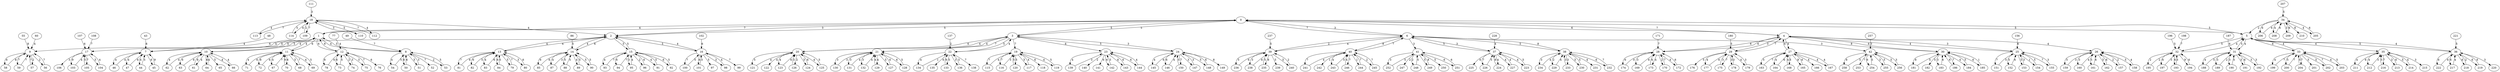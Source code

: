strict digraph "" {
	0 -> 1	[label=4];
	0 -> 2	[label=3];
	0 -> 3	[label=5];
	0 -> 4	[label=7];
	0 -> 5	[label=5];
	0 -> 6	[label=7];
	1 -> 0	[label=7];
	1 -> 7	[label=6];
	1 -> 8	[label=4];
	1 -> 9	[label=6];
	1 -> 10	[label=5];
	1 -> 11	[label=6];
	1 -> 12	[label=6];
	2 -> 0	[label=5];
	2 -> 13	[label=6];
	2 -> 14	[label=6];
	2 -> 15	[label=5];
	2 -> 16	[label=5];
	2 -> 17	[label=4];
	3 -> 0	[label=5];
	3 -> 19	[label=7];
	3 -> 20	[label=4];
	3 -> 21	[label=7];
	3 -> 22	[label=5];
	3 -> 23	[label=6];
	3 -> 24	[label=3];
	4 -> 0	[label=6];
	4 -> 25	[label=3];
	4 -> 26	[label=4];
	4 -> 27	[label=4];
	4 -> 28	[label=6];
	4 -> 29	[label=3];
	4 -> 30	[label=8];
	5 -> 0	[label=5];
	5 -> 31	[label=4];
	5 -> 32	[label=5];
	5 -> 33	[label=6];
	5 -> 35	[label=4];
	5 -> 36	[label=5];
	6 -> 0	[label=3];
	6 -> 37	[label=3];
	6 -> 38	[label=5];
	6 -> 39	[label=4];
	6 -> 40	[label=8];
	6 -> 41	[label=3];
	6 -> 42	[label=3];
	7 -> 1	[label=4];
	7 -> 44	[label=4];
	7 -> 45	[label=6];
	7 -> 46	[label=4];
	7 -> 47	[label=4];
	8 -> 1	[label=5];
	8 -> 50	[label=8];
	8 -> 51	[label=5];
	8 -> 52	[label=7];
	8 -> 53	[label=2];
	8 -> 54	[label=4];
	9 -> 56	[label=2];
	9 -> 57	[label=2];
	9 -> 58	[label=6];
	9 -> 59	[label=7];
	10 -> 1	[label=6];
	10 -> 61	[label=4];
	10 -> 62	[label=4];
	10 -> 63	[label=6];
	10 -> 64	[label=6];
	10 -> 65	[label=5];
	10 -> 66	[label=4];
	11 -> 1	[label=4];
	11 -> 67	[label=4];
	11 -> 68	[label=5];
	11 -> 69	[label=4];
	11 -> 70	[label=6];
	11 -> 71	[label=4];
	11 -> 72	[label=8];
	12 -> 1	[label=9];
	12 -> 73	[label=6];
	12 -> 74	[label=2];
	12 -> 75	[label=3];
	12 -> 76	[label=6];
	12 -> 78	[label=8];
	13 -> 2	[label=4];
	13 -> 79	[label=5];
	13 -> 80	[label=3];
	13 -> 81	[label=7];
	13 -> 82	[label=6];
	13 -> 83	[label=4];
	13 -> 84	[label=6];
	14 -> 2	[label=4];
	14 -> 85	[label=6];
	14 -> 87	[label=4];
	14 -> 88	[label=5];
	14 -> 89	[label=4];
	14 -> 90	[label=5];
	15 -> 2	[label=5];
	15 -> 91	[label=4];
	15 -> 92	[label=6];
	15 -> 93	[label=4];
	15 -> 94	[label=6];
	15 -> 95	[label=3];
	15 -> 96	[label=2];
	16 -> 2	[label=4];
	16 -> 97	[label=5];
	16 -> 98	[label=3];
	16 -> 99	[label=7];
	16 -> 100	[label=7];
	16 -> 101	[label=6];
	17 -> 103	[label=9];
	17 -> 104	[label=5];
	17 -> 105	[label=7];
	17 -> 106	[label=3];
	18 -> 2	[label=4];
	18 -> 109	[label=7];
	18 -> 110	[label=5];
	18 -> 112	[label=4];
	18 -> 113	[label=7];
	18 -> 114	[label=6];
	19 -> 115	[label=7];
	19 -> 116	[label=7];
	19 -> 117	[label=5];
	19 -> 118	[label=6];
	19 -> 119	[label=4];
	19 -> 120	[label=5];
	20 -> 3	[label=6];
	20 -> 121	[label=5];
	20 -> 122	[label=4];
	20 -> 123	[label=4];
	20 -> 124	[label=5];
	20 -> 125	[label=4];
	20 -> 126	[label=2];
	21 -> 3	[label=4];
	21 -> 127	[label=5];
	21 -> 128	[label=6];
	21 -> 129	[label=4];
	21 -> 130	[label=3];
	21 -> 131	[label=3];
	21 -> 132	[label=3];
	22 -> 3	[label=4];
	22 -> 133	[label=5];
	22 -> 134	[label=4];
	22 -> 135	[label=6];
	22 -> 136	[label=3];
	22 -> 138	[label=7];
	23 -> 139	[label=4];
	23 -> 140	[label=2];
	23 -> 141	[label=6];
	23 -> 142	[label=6];
	23 -> 143	[label=6];
	23 -> 144	[label=6];
	24 -> 3	[label=5];
	24 -> 145	[label=4];
	24 -> 146	[label=6];
	24 -> 147	[label=3];
	24 -> 148	[label=5];
	24 -> 149	[label=8];
	24 -> 150	[label=7];
	25 -> 4	[label=4];
	25 -> 151	[label=7];
	25 -> 152	[label=5];
	25 -> 153	[label=5];
	25 -> 154	[label=1];
	25 -> 155	[label=7];
	26 -> 157	[label=2];
	26 -> 158	[label=5];
	26 -> 159	[label=5];
	26 -> 160	[label=3];
	26 -> 161	[label=5];
	26 -> 162	[label=5];
	27 -> 4	[label=6];
	27 -> 163	[label=5];
	27 -> 164	[label=4];
	27 -> 165	[label=8];
	27 -> 166	[label=4];
	27 -> 167	[label=4];
	27 -> 168	[label=5];
	28 -> 4	[label=6];
	28 -> 169	[label=3];
	28 -> 170	[label=2];
	28 -> 172	[label=4];
	28 -> 173	[label=4];
	28 -> 174	[label=6];
	29 -> 4	[label=7];
	29 -> 175	[label=7];
	29 -> 176	[label=5];
	29 -> 177	[label=4];
	29 -> 178	[label=3];
	29 -> 179	[label=4];
	30 -> 4	[label=6];
	30 -> 181	[label=8];
	30 -> 182	[label=5];
	30 -> 183	[label=3];
	30 -> 184	[label=4];
	30 -> 185	[label=6];
	30 -> 186	[label=7];
	31 -> 5	[label=5];
	31 -> 188	[label=4];
	31 -> 189	[label=3];
	31 -> 190	[label=3];
	31 -> 191	[label=5];
	31 -> 192	[label=3];
	32 -> 5	[label=4];
	32 -> 193	[label=6];
	32 -> 194	[label=9];
	32 -> 195	[label=2];
	32 -> 197	[label=6];
	33 -> 5	[label=4];
	33 -> 199	[label=4];
	33 -> 200	[label=5];
	33 -> 201	[label=5];
	33 -> 202	[label=5];
	33 -> 203	[label=4];
	33 -> 204	[label=7];
	34 -> 5	[label=2];
	34 -> 205	[label=4];
	34 -> 206	[label=6];
	34 -> 208	[label=4];
	34 -> 209	[label=3];
	34 -> 210	[label=8];
	35 -> 211	[label=4];
	35 -> 212	[label=4];
	35 -> 213	[label=3];
	35 -> 214	[label=5];
	35 -> 215	[label=3];
	35 -> 216	[label=7];
	36 -> 5	[label=4];
	36 -> 217	[label=6];
	36 -> 218	[label=6];
	36 -> 219	[label=6];
	36 -> 220	[label=3];
	36 -> 222	[label=6];
	37 -> 6	[label=5];
	37 -> 223	[label=4];
	37 -> 224	[label=4];
	37 -> 225	[label=6];
	37 -> 226	[label=7];
	37 -> 227	[label=4];
	38 -> 6	[label=8];
	38 -> 229	[label=2];
	38 -> 230	[label=5];
	38 -> 231	[label=4];
	38 -> 232	[label=6];
	38 -> 233	[label=3];
	38 -> 234	[label=3];
	39 -> 6	[label=2];
	39 -> 235	[label=8];
	39 -> 236	[label=5];
	39 -> 238	[label=3];
	39 -> 239	[label=5];
	39 -> 240	[label=5];
	40 -> 6	[label=7];
	40 -> 241	[label=7];
	40 -> 242	[label=1];
	40 -> 243	[label=4];
	40 -> 244	[label=1];
	40 -> 245	[label=2];
	40 -> 246	[label=7];
	41 -> 247	[label=2];
	41 -> 248	[label=2];
	41 -> 249	[label=5];
	41 -> 250	[label=5];
	41 -> 251	[label=6];
	41 -> 252	[label=3];
	42 -> 253	[label=7];
	42 -> 254	[label=6];
	42 -> 255	[label=3];
	42 -> 256	[label=5];
	42 -> 258	[label=8];
	43 -> 7	[label=6];
	44 -> 7	[label=5];
	45 -> 7	[label=9];
	46 -> 7	[label=4];
	47 -> 7	[label=6];
	48 -> 7	[label=4];
	49 -> 8	[label=7];
	50 -> 8	[label=6];
	51 -> 8	[label=3];
	53 -> 8	[label=5];
	54 -> 8	[label=5];
	55 -> 9	[label=8];
	56 -> 9	[label=7];
	57 -> 9	[label=7];
	58 -> 9	[label=8];
	59 -> 9	[label=7];
	60 -> 9	[label=4];
	61 -> 10	[label=8];
	62 -> 10	[label=4];
	63 -> 10	[label=6];
	64 -> 10	[label=4];
	66 -> 10	[label=4];
	67 -> 11	[label=7];
	68 -> 11	[label=7];
	69 -> 11	[label=5];
	70 -> 11	[label=9];
	71 -> 11	[label=6];
	72 -> 11	[label=6];
	73 -> 12	[label=5];
	74 -> 12	[label=3];
	75 -> 12	[label=7];
	77 -> 12	[label=4];
	78 -> 12	[label=6];
	79 -> 13	[label=7];
	80 -> 13	[label=6];
	81 -> 13	[label=6];
	82 -> 13	[label=5];
	83 -> 13	[label=6];
	84 -> 13	[label=5];
	85 -> 14	[label=6];
	86 -> 14	[label=5];
	87 -> 14	[label=3];
	88 -> 14	[label=5];
	89 -> 14	[label=5];
	90 -> 14	[label=5];
	91 -> 15	[label=5];
	92 -> 15	[label=5];
	93 -> 15	[label=7];
	94 -> 15	[label=7];
	95 -> 15	[label=4];
	96 -> 15	[label=6];
	98 -> 16	[label=4];
	100 -> 16	[label=5];
	101 -> 16	[label=3];
	102 -> 16	[label=6];
	103 -> 17	[label=4];
	104 -> 17	[label=4];
	105 -> 17	[label=5];
	107 -> 17	[label=6];
	108 -> 17	[label=7];
	109 -> 18	[label=2];
	110 -> 18	[label=3];
	111 -> 18	[label=3];
	112 -> 18	[label=7];
	113 -> 18	[label=4];
	114 -> 18	[label=5];
	115 -> 19	[label=4];
	116 -> 19	[label=3];
	117 -> 19	[label=4];
	119 -> 19	[label=5];
	120 -> 19	[label=5];
	121 -> 20	[label=4];
	123 -> 20	[label=6];
	124 -> 20	[label=6];
	125 -> 20	[label=5];
	126 -> 20	[label=3];
	127 -> 21	[label=6];
	128 -> 21	[label=5];
	129 -> 21	[label=4];
	130 -> 21	[label=3];
	131 -> 21	[label=4];
	132 -> 21	[label=4];
	133 -> 22	[label=9];
	134 -> 22	[label=1];
	136 -> 22	[label=5];
	137 -> 22	[label=2];
	139 -> 23	[label=3];
	142 -> 23	[label=5];
	143 -> 23	[label=6];
	144 -> 23	[label=4];
	145 -> 24	[label=6];
	146 -> 24	[label=4];
	147 -> 24	[label=3];
	148 -> 24	[label=6];
	150 -> 24	[label=5];
	151 -> 25	[label=5];
	152 -> 25	[label=6];
	153 -> 25	[label=3];
	154 -> 25	[label=5];
	155 -> 25	[label=3];
	156 -> 25	[label=6];
	157 -> 26	[label=2];
	158 -> 26	[label=4];
	159 -> 26	[label=3];
	160 -> 26	[label=4];
	161 -> 26	[label=6];
	162 -> 26	[label=6];
	163 -> 27	[label=7];
	164 -> 27	[label=6];
	165 -> 27	[label=6];
	167 -> 27	[label=4];
	168 -> 27	[label=4];
	169 -> 28	[label=6];
	170 -> 28	[label=7];
	171 -> 28	[label=7];
	172 -> 28	[label=6];
	173 -> 28	[label=6];
	174 -> 28	[label=0];
	175 -> 29	[label=3];
	177 -> 29	[label=6];
	178 -> 29	[label=3];
	179 -> 29	[label=3];
	180 -> 29	[label=5];
	181 -> 30	[label=5];
	183 -> 30	[label=6];
	184 -> 30	[label=5];
	185 -> 30	[label=1];
	186 -> 30	[label=6];
	187 -> 31	[label=6];
	188 -> 31	[label=5];
	189 -> 31	[label=2];
	190 -> 31	[label=5];
	191 -> 31	[label=6];
	192 -> 31	[label=3];
	193 -> 32	[label=3];
	194 -> 32	[label=6];
	195 -> 32	[label=2];
	196 -> 32	[label=5];
	197 -> 32	[label=3];
	198 -> 32	[label=7];
	199 -> 33	[label=7];
	200 -> 33	[label=7];
	202 -> 33	[label=7];
	203 -> 33	[label=5];
	204 -> 33	[label=5];
	205 -> 34	[label=6];
	206 -> 34	[label=6];
	207 -> 34	[label=5];
	208 -> 34	[label=6];
	209 -> 34	[label=6];
	211 -> 35	[label=6];
	212 -> 35	[label=3];
	213 -> 35	[label=6];
	214 -> 35	[label=4];
	216 -> 35	[label=5];
	217 -> 36	[label=4];
	218 -> 36	[label=2];
	219 -> 36	[label=6];
	221 -> 36	[label=5];
	222 -> 36	[label=6];
	223 -> 37	[label=5];
	224 -> 37	[label=8];
	226 -> 37	[label=5];
	227 -> 37	[label=4];
	228 -> 37	[label=4];
	229 -> 38	[label=4];
	230 -> 38	[label=5];
	232 -> 38	[label=7];
	233 -> 38	[label=3];
	234 -> 38	[label=4];
	235 -> 39	[label=5];
	236 -> 39	[label=6];
	237 -> 39	[label=5];
	238 -> 39	[label=6];
	240 -> 39	[label=2];
	241 -> 40	[label=4];
	243 -> 40	[label=5];
	244 -> 40	[label=7];
	245 -> 40	[label=7];
	246 -> 40	[label=4];
	248 -> 41	[label=5];
	249 -> 41	[label=8];
	251 -> 41	[label=6];
	252 -> 41	[label=5];
	254 -> 42	[label=5];
	255 -> 42	[label=5];
	256 -> 42	[label=3];
	257 -> 42	[label=3];
	258 -> 42	[label=5];
}
